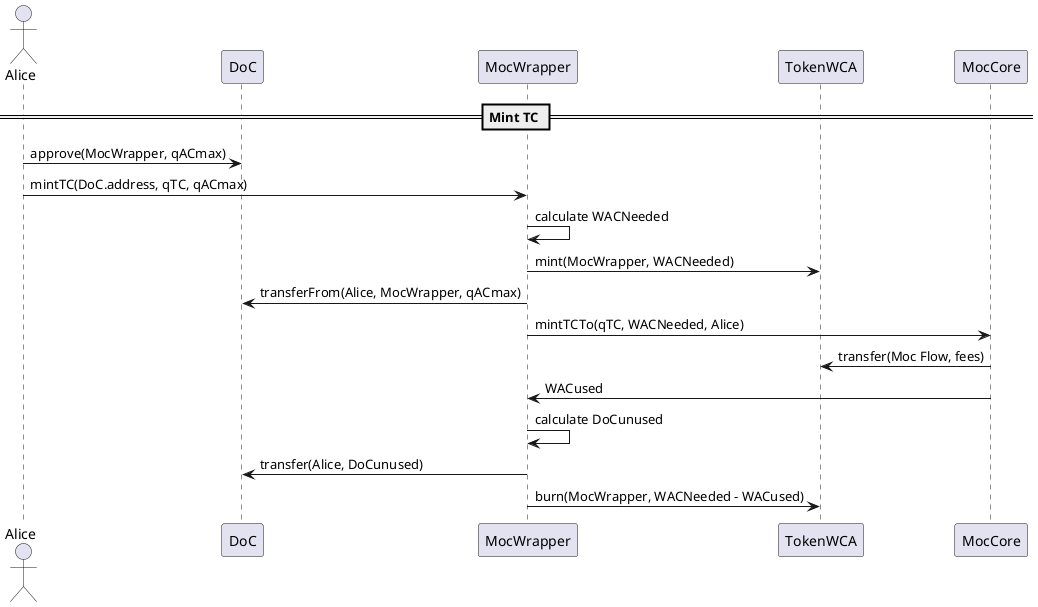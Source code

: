 @startuml

== Mint TC ==

actor Alice
Alice -> DoC : approve(MocWrapper, qACmax)
Alice -> MocWrapper : mintTC(DoC.address, qTC, qACmax)
MocWrapper -> MocWrapper : calculate WACNeeded
MocWrapper -> TokenWCA : mint(MocWrapper, WACNeeded)
MocWrapper -> DoC : transferFrom(Alice, MocWrapper, qACmax)
MocWrapper -> MocCore : mintTCTo(qTC, WACNeeded, Alice)
MocCore -> TokenWCA : transfer(Moc Flow, fees)
MocCore -> MocWrapper: WACused
MocWrapper -> MocWrapper : calculate DoCunused
MocWrapper -> DoC : transfer(Alice, DoCunused)
MocWrapper -> TokenWCA : burn(MocWrapper, WACNeeded - WACused)
@enduml